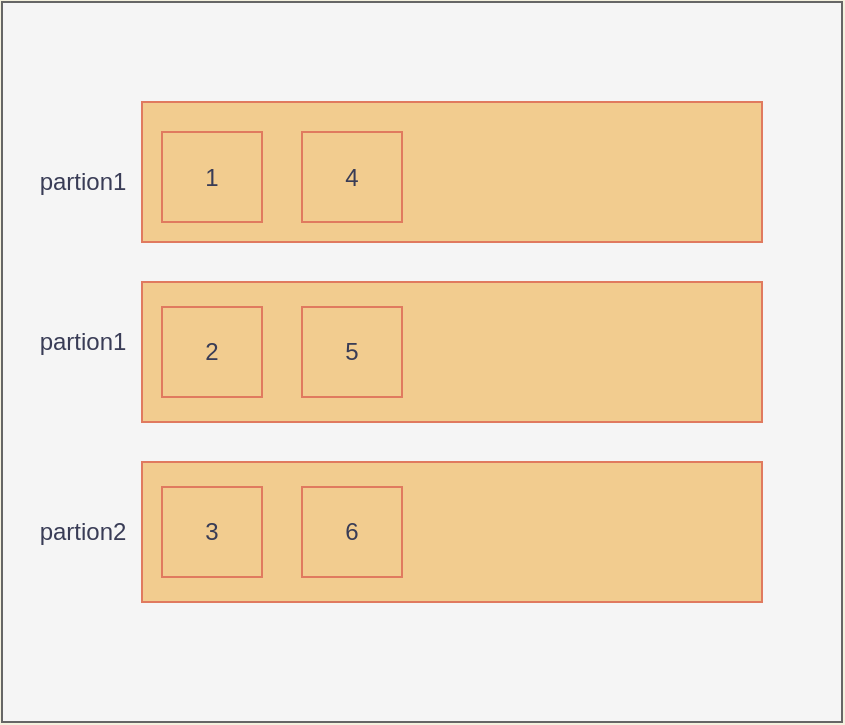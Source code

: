 <mxfile>
    <diagram id="oFt2jnVxkCNsfnanv4ok" name="第 1 页">
        <mxGraphModel dx="648" dy="575" grid="1" gridSize="10" guides="1" tooltips="1" connect="1" arrows="1" fold="1" page="1" pageScale="1" pageWidth="827" pageHeight="1169" background="#F4F1DE" math="0" shadow="0">
            <root>
                <mxCell id="0"/>
                <mxCell id="1" parent="0"/>
                <mxCell id="14" value="" style="whiteSpace=wrap;html=1;fillColor=#f5f5f5;strokeColor=#666666;fontColor=#333333;" vertex="1" parent="1">
                    <mxGeometry x="20" y="100" width="420" height="360" as="geometry"/>
                </mxCell>
                <mxCell id="2" value="" style="whiteSpace=wrap;html=1;fontColor=#393C56;strokeColor=#E07A5F;fillColor=#F2CC8F;" vertex="1" parent="1">
                    <mxGeometry x="90" y="150" width="310" height="70" as="geometry"/>
                </mxCell>
                <mxCell id="3" value="" style="whiteSpace=wrap;html=1;fontColor=#393C56;strokeColor=#E07A5F;fillColor=#F2CC8F;" vertex="1" parent="1">
                    <mxGeometry x="90" y="330" width="310" height="70" as="geometry"/>
                </mxCell>
                <mxCell id="4" value="" style="whiteSpace=wrap;html=1;fontColor=#393C56;strokeColor=#E07A5F;fillColor=#F2CC8F;" vertex="1" parent="1">
                    <mxGeometry x="90" y="240" width="310" height="70" as="geometry"/>
                </mxCell>
                <mxCell id="5" value="partion1" style="text;html=1;align=center;verticalAlign=middle;resizable=0;points=[];autosize=1;strokeColor=none;fontColor=#393C56;" vertex="1" parent="1">
                    <mxGeometry x="30" y="180" width="60" height="20" as="geometry"/>
                </mxCell>
                <mxCell id="6" value="partion1" style="text;html=1;align=center;verticalAlign=middle;resizable=0;points=[];autosize=1;strokeColor=none;fontColor=#393C56;" vertex="1" parent="1">
                    <mxGeometry x="30" y="260" width="60" height="20" as="geometry"/>
                </mxCell>
                <mxCell id="7" value="partion2" style="text;html=1;align=center;verticalAlign=middle;resizable=0;points=[];autosize=1;strokeColor=none;fontColor=#393C56;" vertex="1" parent="1">
                    <mxGeometry x="30" y="355" width="60" height="20" as="geometry"/>
                </mxCell>
                <mxCell id="8" value="1" style="whiteSpace=wrap;html=1;fontColor=#393C56;strokeColor=#E07A5F;fillColor=#F2CC8F;" vertex="1" parent="1">
                    <mxGeometry x="100" y="165" width="50" height="45" as="geometry"/>
                </mxCell>
                <mxCell id="9" value="3" style="whiteSpace=wrap;html=1;fontColor=#393C56;strokeColor=#E07A5F;fillColor=#F2CC8F;" vertex="1" parent="1">
                    <mxGeometry x="100" y="342.5" width="50" height="45" as="geometry"/>
                </mxCell>
                <mxCell id="10" value="2" style="whiteSpace=wrap;html=1;fontColor=#393C56;strokeColor=#E07A5F;fillColor=#F2CC8F;" vertex="1" parent="1">
                    <mxGeometry x="100" y="252.5" width="50" height="45" as="geometry"/>
                </mxCell>
                <mxCell id="11" value="4" style="whiteSpace=wrap;html=1;fontColor=#393C56;strokeColor=#E07A5F;fillColor=#F2CC8F;" vertex="1" parent="1">
                    <mxGeometry x="170" y="165" width="50" height="45" as="geometry"/>
                </mxCell>
                <mxCell id="12" value="5" style="whiteSpace=wrap;html=1;fontColor=#393C56;strokeColor=#E07A5F;fillColor=#F2CC8F;" vertex="1" parent="1">
                    <mxGeometry x="170" y="252.5" width="50" height="45" as="geometry"/>
                </mxCell>
                <mxCell id="13" value="6" style="whiteSpace=wrap;html=1;fontColor=#393C56;strokeColor=#E07A5F;fillColor=#F2CC8F;" vertex="1" parent="1">
                    <mxGeometry x="170" y="342.5" width="50" height="45" as="geometry"/>
                </mxCell>
            </root>
        </mxGraphModel>
    </diagram>
</mxfile>